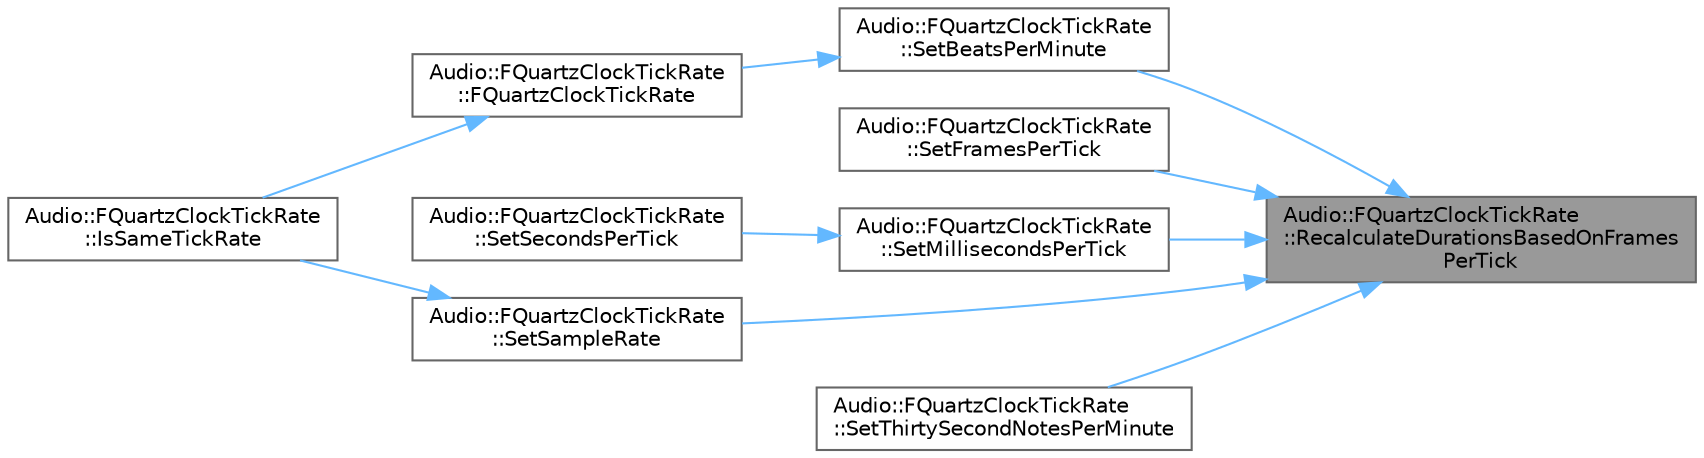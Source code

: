 digraph "Audio::FQuartzClockTickRate::RecalculateDurationsBasedOnFramesPerTick"
{
 // INTERACTIVE_SVG=YES
 // LATEX_PDF_SIZE
  bgcolor="transparent";
  edge [fontname=Helvetica,fontsize=10,labelfontname=Helvetica,labelfontsize=10];
  node [fontname=Helvetica,fontsize=10,shape=box,height=0.2,width=0.4];
  rankdir="RL";
  Node1 [id="Node000001",label="Audio::FQuartzClockTickRate\l::RecalculateDurationsBasedOnFrames\lPerTick",height=0.2,width=0.4,color="gray40", fillcolor="grey60", style="filled", fontcolor="black",tooltip=" "];
  Node1 -> Node2 [id="edge1_Node000001_Node000002",dir="back",color="steelblue1",style="solid",tooltip=" "];
  Node2 [id="Node000002",label="Audio::FQuartzClockTickRate\l::SetBeatsPerMinute",height=0.2,width=0.4,color="grey40", fillcolor="white", style="filled",URL="$d4/dfa/structAudio_1_1FQuartzClockTickRate.html#a3a7b64ff5f9338bca13cec545d0bc2a7",tooltip=" "];
  Node2 -> Node3 [id="edge2_Node000002_Node000003",dir="back",color="steelblue1",style="solid",tooltip=" "];
  Node3 [id="Node000003",label="Audio::FQuartzClockTickRate\l::FQuartzClockTickRate",height=0.2,width=0.4,color="grey40", fillcolor="white", style="filled",URL="$d4/dfa/structAudio_1_1FQuartzClockTickRate.html#a26f8339aea1cc0567f988086f27f5c75",tooltip=" "];
  Node3 -> Node4 [id="edge3_Node000003_Node000004",dir="back",color="steelblue1",style="solid",tooltip=" "];
  Node4 [id="Node000004",label="Audio::FQuartzClockTickRate\l::IsSameTickRate",height=0.2,width=0.4,color="grey40", fillcolor="white", style="filled",URL="$d4/dfa/structAudio_1_1FQuartzClockTickRate.html#aec271da7075db6d12ae7aaa6e208f76b",tooltip=" "];
  Node1 -> Node5 [id="edge4_Node000001_Node000005",dir="back",color="steelblue1",style="solid",tooltip=" "];
  Node5 [id="Node000005",label="Audio::FQuartzClockTickRate\l::SetFramesPerTick",height=0.2,width=0.4,color="grey40", fillcolor="white", style="filled",URL="$d4/dfa/structAudio_1_1FQuartzClockTickRate.html#a10442e9801c449079951ac01030beaf8",tooltip=" "];
  Node1 -> Node6 [id="edge5_Node000001_Node000006",dir="back",color="steelblue1",style="solid",tooltip=" "];
  Node6 [id="Node000006",label="Audio::FQuartzClockTickRate\l::SetMillisecondsPerTick",height=0.2,width=0.4,color="grey40", fillcolor="white", style="filled",URL="$d4/dfa/structAudio_1_1FQuartzClockTickRate.html#ab8443f202a2e5765f8f1d9eb907539f5",tooltip=" "];
  Node6 -> Node7 [id="edge6_Node000006_Node000007",dir="back",color="steelblue1",style="solid",tooltip=" "];
  Node7 [id="Node000007",label="Audio::FQuartzClockTickRate\l::SetSecondsPerTick",height=0.2,width=0.4,color="grey40", fillcolor="white", style="filled",URL="$d4/dfa/structAudio_1_1FQuartzClockTickRate.html#adab974ae1b56366d3c5ddc1be4da9129",tooltip=" "];
  Node1 -> Node8 [id="edge7_Node000001_Node000008",dir="back",color="steelblue1",style="solid",tooltip=" "];
  Node8 [id="Node000008",label="Audio::FQuartzClockTickRate\l::SetSampleRate",height=0.2,width=0.4,color="grey40", fillcolor="white", style="filled",URL="$d4/dfa/structAudio_1_1FQuartzClockTickRate.html#aa29daef6afc65b5459be223233e4f1b6",tooltip=" "];
  Node8 -> Node4 [id="edge8_Node000008_Node000004",dir="back",color="steelblue1",style="solid",tooltip=" "];
  Node1 -> Node9 [id="edge9_Node000001_Node000009",dir="back",color="steelblue1",style="solid",tooltip=" "];
  Node9 [id="Node000009",label="Audio::FQuartzClockTickRate\l::SetThirtySecondNotesPerMinute",height=0.2,width=0.4,color="grey40", fillcolor="white", style="filled",URL="$d4/dfa/structAudio_1_1FQuartzClockTickRate.html#a143819b964c34fc4d05506c5b4c486d8",tooltip=" "];
}
